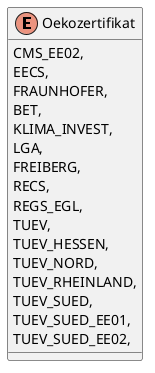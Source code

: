 @startuml
enum Oekozertifikat {
    CMS_EE02,
    EECS,
    FRAUNHOFER,
    BET,
    KLIMA_INVEST,
    LGA,
    FREIBERG,
    RECS,
    REGS_EGL,
    TUEV,
    TUEV_HESSEN,
    TUEV_NORD,
    TUEV_RHEINLAND,
    TUEV_SUED,
    TUEV_SUED_EE01,
    TUEV_SUED_EE02,
}
@enduml
